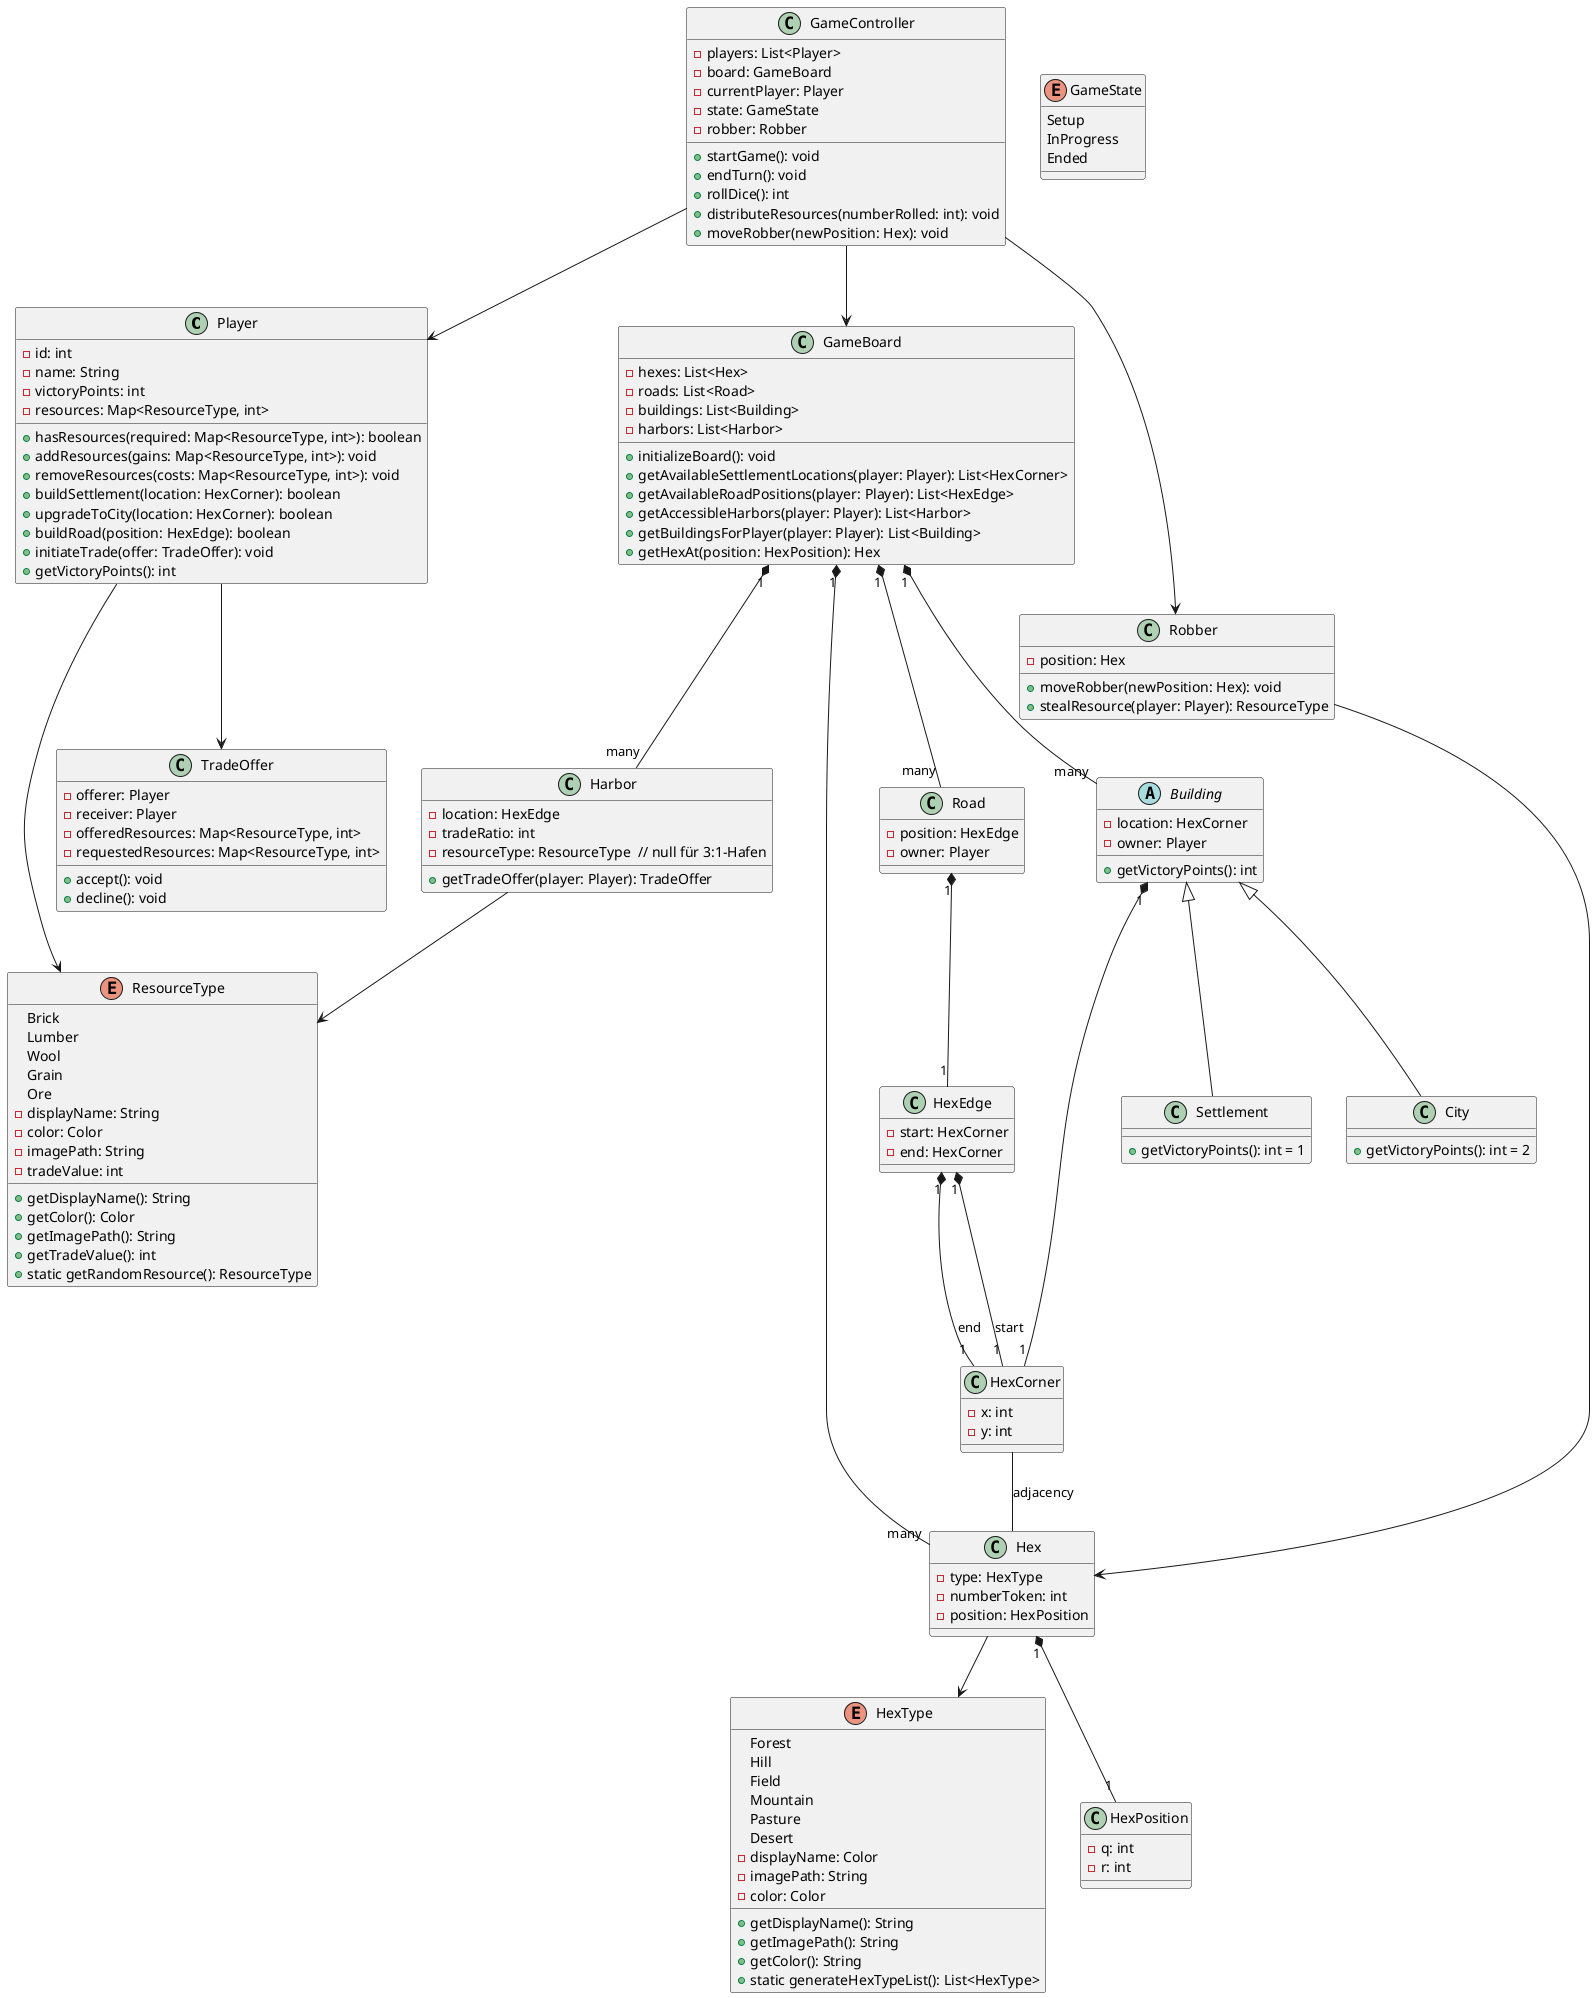 @startuml

' Spieler-Klasse
class Player {
  - id: int
  - name: String
  - victoryPoints: int
  - resources: Map<ResourceType, int>
  + hasResources(required: Map<ResourceType, int>): boolean
  + addResources(gains: Map<ResourceType, int>): void
  + removeResources(costs: Map<ResourceType, int>): void
  + buildSettlement(location: HexCorner): boolean
  + upgradeToCity(location: HexCorner): boolean
  + buildRoad(position: HexEdge): boolean
  + initiateTrade(offer: TradeOffer): void
  + getVictoryPoints(): int 
}

class TradeOffer {
  - offerer: Player
  - receiver: Player
  - offeredResources: Map<ResourceType, int>
  - requestedResources: Map<ResourceType, int>
  + accept(): void
  + decline(): void
}

class GameBoard {
  - hexes: List<Hex>
  - roads: List<Road>
  - buildings: List<Building>
  - harbors: List<Harbor>
  + initializeBoard(): void
  + getAvailableSettlementLocations(player: Player): List<HexCorner>
  + getAvailableRoadPositions(player: Player): List<HexEdge>
  + getAccessibleHarbors(player: Player): List<Harbor>
  + getBuildingsForPlayer(player: Player): List<Building>
  + getHexAt(position: HexPosition): Hex
}

class Hex {
  - type: HexType
  - numberToken: int
  - position: HexPosition
}

class HexEdge {
  - start: HexCorner
  - end: HexCorner
}

class Road {
  - position: HexEdge
  - owner: Player
}

abstract class Building {
  - location: HexCorner
  - owner: Player
  + getVictoryPoints(): int
}

class Settlement extends Building {
  + getVictoryPoints(): int = 1
}

class City extends Building {
  + getVictoryPoints(): int = 2
}

enum GameState {
  Setup
  InProgress
  Ended
}

class GameController {
  - players: List<Player>
  - board: GameBoard
  - currentPlayer: Player
  - state: GameState
  - robber: Robber
  + startGame(): void
  + endTurn(): void
  + rollDice(): int
  + distributeResources(numberRolled: int): void
  + moveRobber(newPosition: Hex): void
}

enum ResourceType {
  Brick
  Lumber
  Wool
  Grain
  Ore
  - displayName: String
  - color: Color
  - imagePath: String
  - tradeValue: int
  + getDisplayName(): String
  + getColor(): Color
  + getImagePath(): String
  + getTradeValue(): int
  + static getRandomResource(): ResourceType
}

enum HexType {
  Forest
  Hill
  Field
  Mountain
  Pasture
  Desert
  - displayName: Color
  - imagePath: String
  - color: Color
  + getDisplayName(): String
  + getImagePath(): String
  + getColor(): String
  + static generateHexTypeList(): List<HexType>
}

class HexCorner {
  - x: int
  - y: int
}

class HexPosition {
  - q: int
  - r: int
}

class Harbor {
  - location: HexEdge
  - tradeRatio: int
  - resourceType: ResourceType  // null für 3:1-Hafen
  + getTradeOffer(player: Player): TradeOffer
}

class Robber {
  - position: Hex
  + moveRobber(newPosition: Hex): void
  + stealResource(player: Player): ResourceType
}

' Beziehungen mit Komposition & Assoziationen
Harbor --> ResourceType
Player --> ResourceType

GameBoard "1" *-- "many" Hex
GameBoard "1" *-- "many" Road
GameBoard "1" *-- "many" Building
GameBoard "1" *-- "many" Harbor
Building "1" *-- "1" HexCorner
Road "1" *-- "1" HexEdge
HexEdge "1" *-- "1" HexCorner : start
HexEdge "1" *-- "1" HexCorner : end
Hex "1" *-- "1" HexPosition
Robber --> Hex
Hex --> HexType


HexCorner -- Hex : adjacency
GameController --> Player
GameController --> GameBoard
GameController --> Robber
Player --> TradeOffer

@enduml
